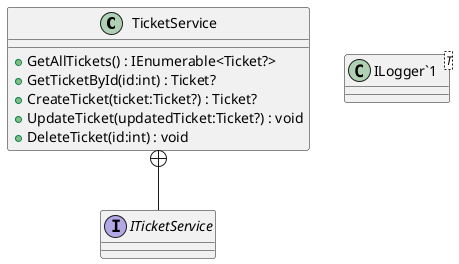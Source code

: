 @startuml
class TicketService {
    + GetAllTickets() : IEnumerable<Ticket?>
    + GetTicketById(id:int) : Ticket?
    + CreateTicket(ticket:Ticket?) : Ticket?
    + UpdateTicket(updatedTicket:Ticket?) : void
    + DeleteTicket(id:int) : void
}
class "ILogger`1"<T> {
}
interface ITicketService {
}
TicketService +-- ITicketService
@enduml
